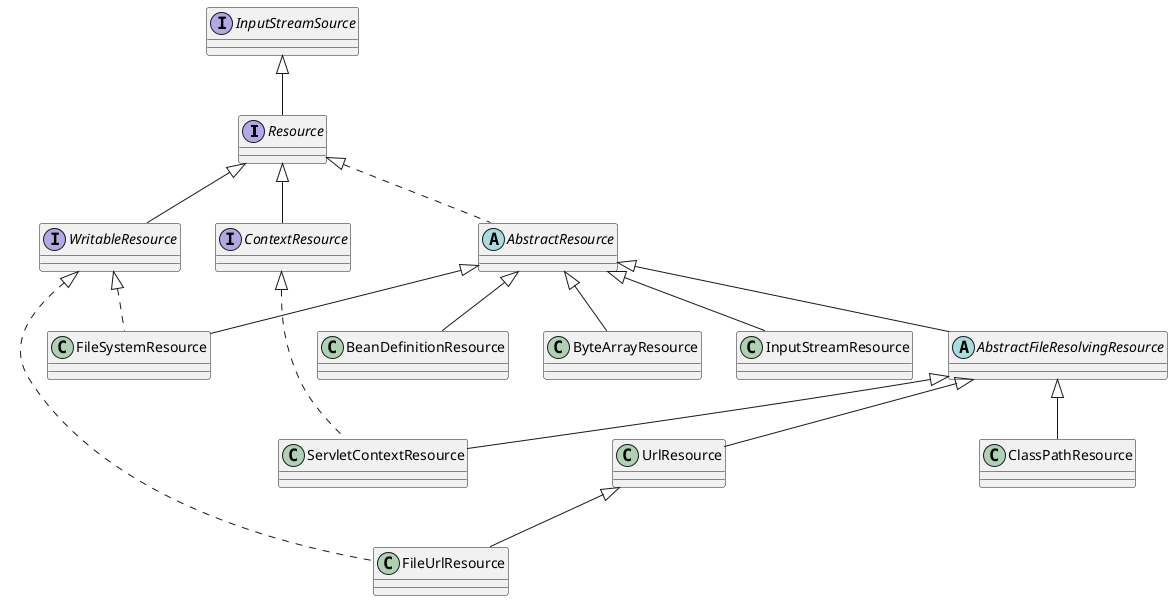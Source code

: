 @startuml

interface Resource extends InputStreamSource
interface WritableResource extends Resource
interface ContextResource extends Resource

abstract class AbstractResource implements Resource
abstract class AbstractFileResolvingResource extends AbstractResource

class BeanDefinitionResource extends AbstractResource
class FileUrlResource extends UrlResource implements WritableResource
class FileSystemResource extends AbstractResource implements WritableResource
class ClassPathResource extends AbstractFileResolvingResource
class UrlResource extends AbstractFileResolvingResource
class ByteArrayResource extends AbstractResource
class InputStreamResource extends AbstractResource

class ServletContextResource extends AbstractFileResolvingResource implements ContextResource


@enduml